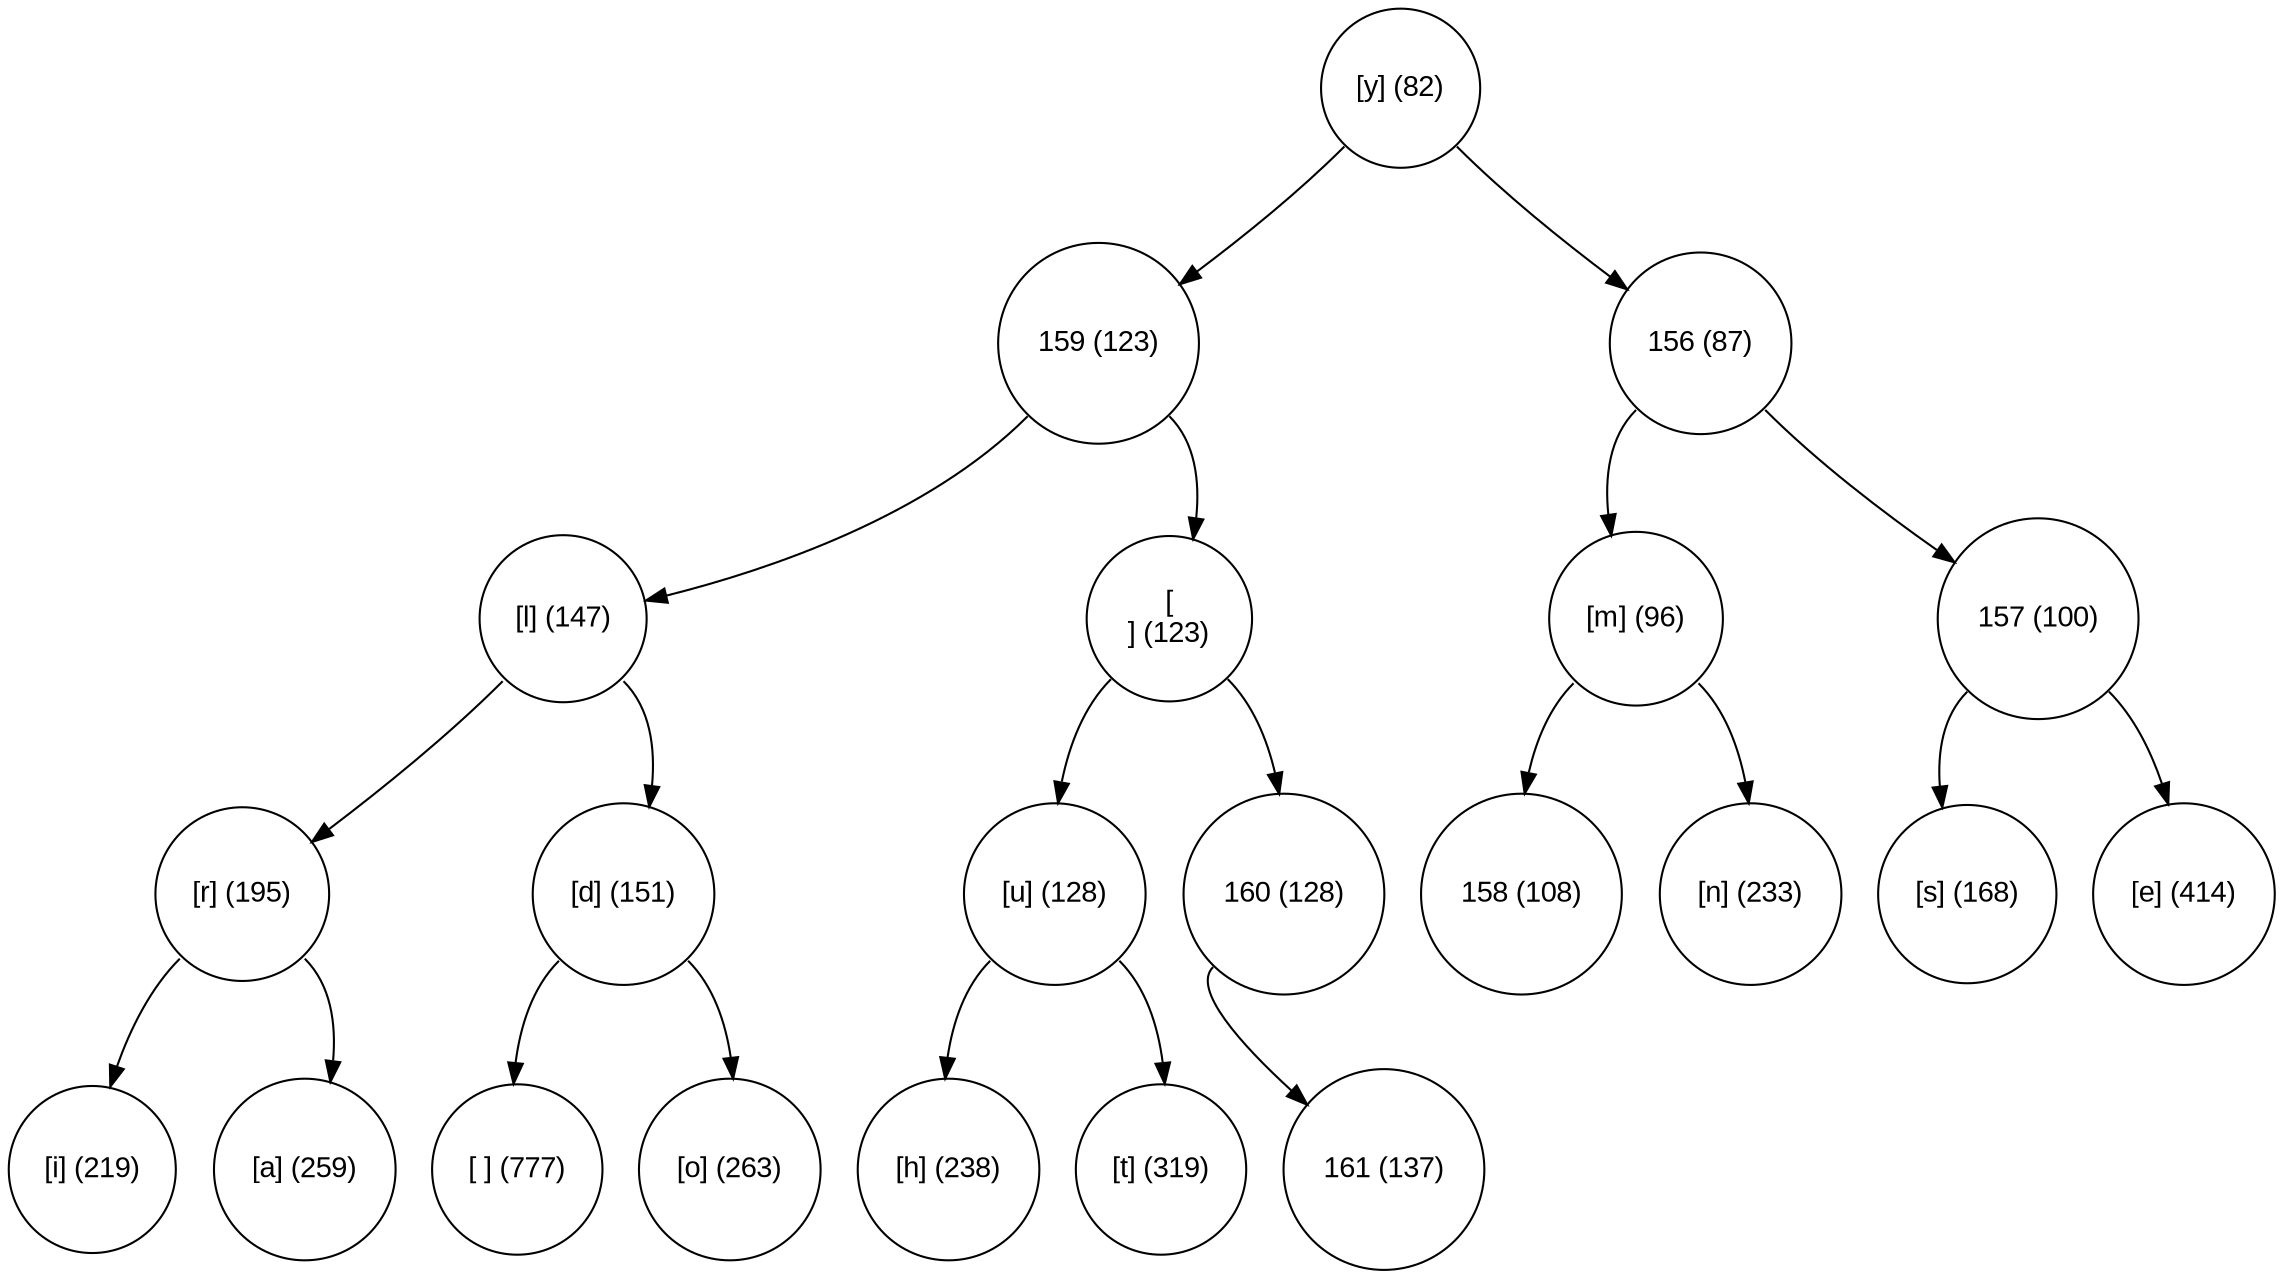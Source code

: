 digraph move_up {
	node [fontname="Arial", shape="circle", width=0.5]; 

	0 [label = "[y] (82)"];
	0:sw -> 1;
	1 [label = "159 (123)"];
	1:sw -> 3;
	3 [label = "[l] (147)"];
	3:sw -> 7;
	7 [label = "[r] (195)"];
	7:sw -> 15;
	15 [label = "[i] (219)"];
	7:se -> 16;
	16 [label = "[a] (259)"];
	3:se -> 8;
	8 [label = "[d] (151)"];
	8:sw -> 17;
	17 [label = "[ ] (777)"];
	8:se -> 18;
	18 [label = "[o] (263)"];
	1:se -> 4;
	4 [label = "[
] (123)"];
	4:sw -> 9;
	9 [label = "[u] (128)"];
	9:sw -> 19;
	19 [label = "[h] (238)"];
	9:se -> 20;
	20 [label = "[t] (319)"];
	4:se -> 10;
	10 [label = "160 (128)"];
	10:sw -> 21;
	21 [label = "161 (137)"];
	0:se -> 2;
	2 [label = "156 (87)"];
	2:sw -> 5;
	5 [label = "[m] (96)"];
	5:sw -> 11;
	11 [label = "158 (108)"];
	5:se -> 12;
	12 [label = "[n] (233)"];
	2:se -> 6;
	6 [label = "157 (100)"];
	6:sw -> 13;
	13 [label = "[s] (168)"];
	6:se -> 14;
	14 [label = "[e] (414)"];
}
